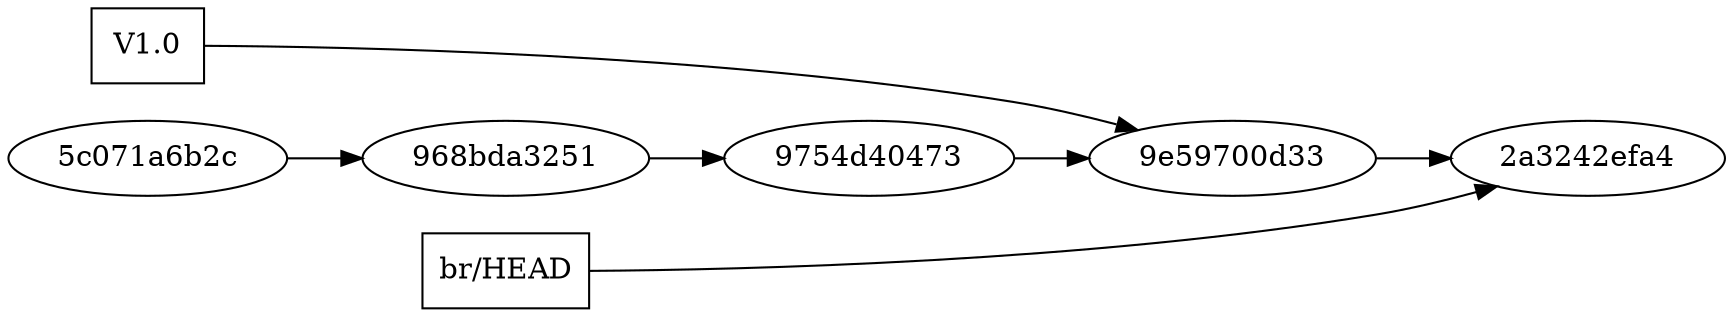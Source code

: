 digraph "Tags"
{
    rankdir=LR;
    subgraph commits
    {
        "5c071a6b2c" -> "968bda3251" -> "9754d40473" -> "9e59700d33" -> "2a3242efa4";
    }
    subgraph annotations
    {
        "V1.0" [shape=box];
        "br/HEAD" [shape=box];
        "V1.0" -> "9e59700d33" [weight=0];
        "br/HEAD" -> "2a3242efa4" [weight=0];
    }
}
